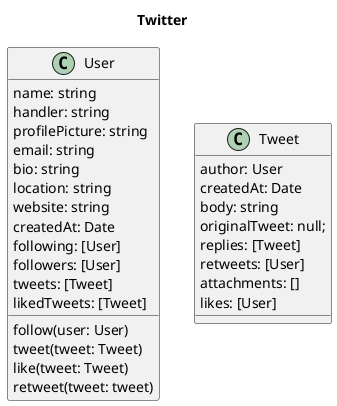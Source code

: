 @startuml Twitter Clone

title Twitter

class User{
    name: string
    handler: string
    profilePicture: string
    email: string
    bio: string
    location: string
    website: string
    createdAt: Date
    following: [User]
    followers: [User]
    tweets: [Tweet]
    likedTweets: [Tweet]

    follow(user: User)
    tweet(tweet: Tweet)
    like(tweet: Tweet)
    retweet(tweet: tweet)
}

class Tweet{
    author: User
    createdAt: Date
    body: string
    originalTweet: null;
    replies: [Tweet]
    retweets: [User]
    attachments: []
    likes: [User]
}


@enduml